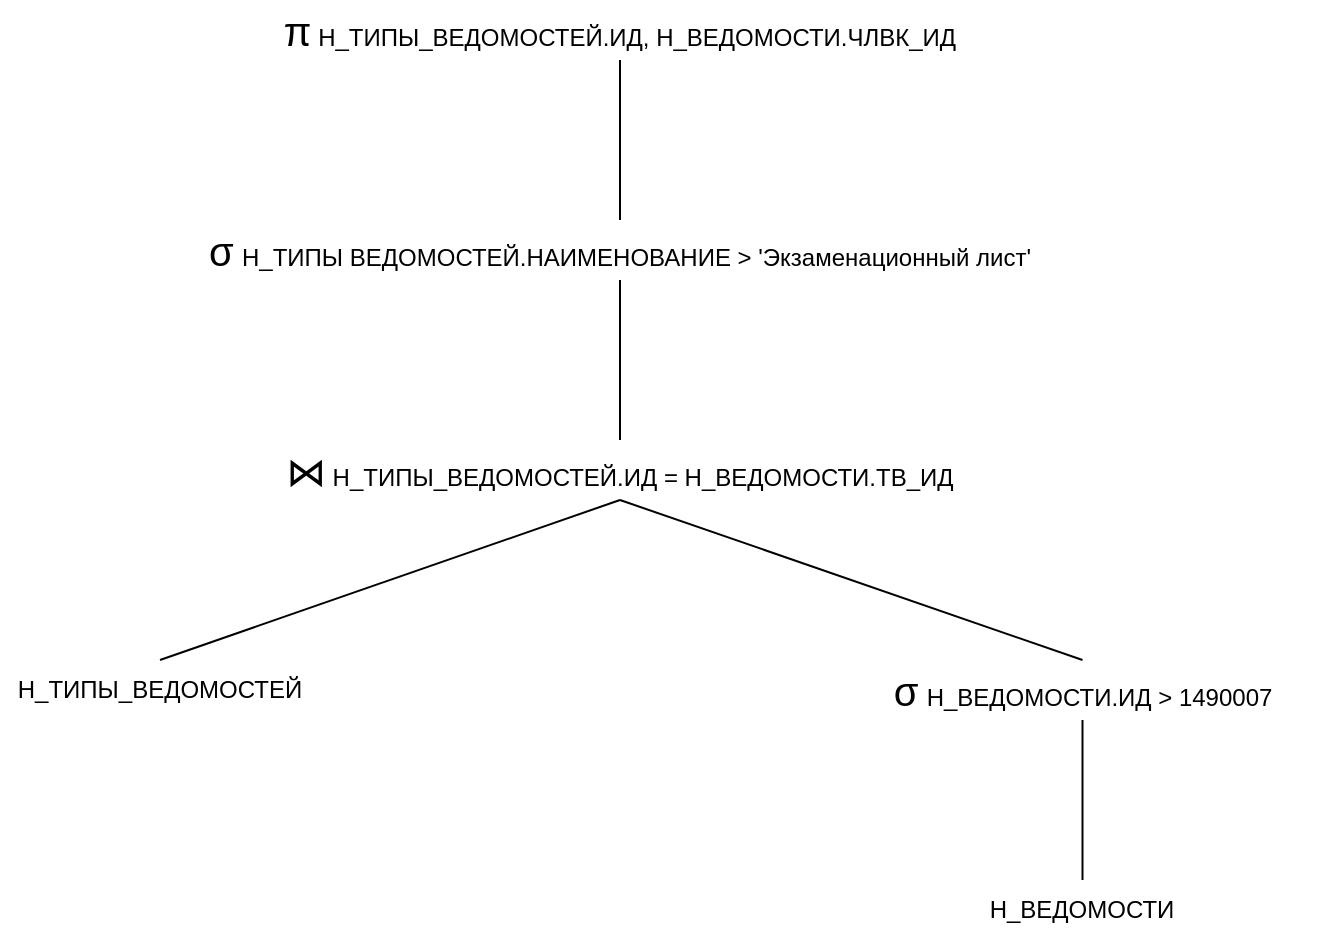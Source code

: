<mxfile version="20.5.3" type="device"><diagram id="T-VDQUwIa16Knm3AfJDq" name="Страница 1"><mxGraphModel dx="1359" dy="742" grid="1" gridSize="10" guides="1" tooltips="1" connect="1" arrows="1" fold="1" page="1" pageScale="1" pageWidth="2339" pageHeight="3300" math="0" shadow="0"><root><mxCell id="0"/><mxCell id="1" parent="0"/><mxCell id="J72nSFRF0fdzY73qMWwC-1" value="Н_ТИПЫ_ВЕДОМОСТЕЙ" style="text;html=1;strokeColor=none;fillColor=none;align=center;verticalAlign=middle;whiteSpace=wrap;rounded=0;fontStyle=0" parent="1" vertex="1"><mxGeometry x="280" y="530" width="160" height="30" as="geometry"/></mxCell><mxCell id="J72nSFRF0fdzY73qMWwC-4" value="&lt;font style=&quot;font-size: 20px;&quot;&gt; ⋈&lt;/font&gt;&lt;font style=&quot;&quot;&gt;&lt;span style=&quot;font-size: 11px;&quot;&gt;&amp;nbsp;&lt;/span&gt;&lt;font style=&quot;font-size: 12px;&quot;&gt;Н_ТИПЫ_ВЕДОМОСТЕЙ.ИД = Н_ВЕДОМОСТИ.ТВ_ИД&lt;/font&gt;&lt;/font&gt;" style="text;html=1;strokeColor=none;fillColor=none;align=center;verticalAlign=middle;whiteSpace=wrap;rounded=0;" parent="1" vertex="1"><mxGeometry x="410" y="420" width="360" height="30" as="geometry"/></mxCell><mxCell id="J72nSFRF0fdzY73qMWwC-8" value="&lt;font style=&quot;font-size: 20px;&quot;&gt;σ&lt;/font&gt;&lt;font style=&quot;font-size: 15px;&quot;&gt; &lt;/font&gt;&lt;font style=&quot;font-size: 12px;&quot;&gt;Н_ТИПЫ ВЕДОМОСТЕЙ.НАИМЕНОВАНИЕ &amp;gt; 'Экзаменационный лист'&lt;/font&gt;" style="text;html=1;strokeColor=none;fillColor=none;align=center;verticalAlign=middle;whiteSpace=wrap;rounded=0;" parent="1" vertex="1"><mxGeometry x="375" y="310" width="430" height="30" as="geometry"/></mxCell><mxCell id="J72nSFRF0fdzY73qMWwC-10" value="&lt;font style=&quot;font-size: 20px;&quot;&gt;σ&lt;/font&gt;&lt;font style=&quot;font-size: 15px;&quot;&gt; &lt;/font&gt;&lt;font style=&quot;font-size: 12px;&quot;&gt;Н_ВЕДОМОСТИ.ИД &amp;gt; 1490007&lt;/font&gt;" style="text;html=1;strokeColor=none;fillColor=none;align=center;verticalAlign=middle;whiteSpace=wrap;rounded=0;" parent="1" vertex="1"><mxGeometry x="703.75" y="530" width="235" height="30" as="geometry"/></mxCell><mxCell id="J72nSFRF0fdzY73qMWwC-13" value="&lt;font style=&quot;font-size: 20px;&quot;&gt;π&lt;/font&gt; &lt;font style=&quot;font-size: 12px;&quot;&gt;Н_ТИПЫ_ВЕДОМОСТЕЙ.ИД, Н_ВЕДОМОСТИ.ЧЛВК_ИД&lt;/font&gt;" style="text;html=1;strokeColor=none;fillColor=none;align=center;verticalAlign=middle;whiteSpace=wrap;rounded=0;fontSize=12;" parent="1" vertex="1"><mxGeometry x="415" y="200" width="350" height="30" as="geometry"/></mxCell><mxCell id="J72nSFRF0fdzY73qMWwC-18" value="" style="endArrow=none;html=1;rounded=0;fontSize=12;entryX=0.5;entryY=1;entryDx=0;entryDy=0;exitX=0.5;exitY=0;exitDx=0;exitDy=0;" parent="1" source="J72nSFRF0fdzY73qMWwC-10" target="J72nSFRF0fdzY73qMWwC-4" edge="1"><mxGeometry width="50" height="50" relative="1" as="geometry"><mxPoint x="520" y="490" as="sourcePoint"/><mxPoint x="570" y="440" as="targetPoint"/></mxGeometry></mxCell><mxCell id="J72nSFRF0fdzY73qMWwC-19" value="" style="endArrow=none;html=1;rounded=0;fontSize=12;entryX=0.5;entryY=1;entryDx=0;entryDy=0;exitX=0.5;exitY=0;exitDx=0;exitDy=0;" parent="1" source="J72nSFRF0fdzY73qMWwC-1" target="J72nSFRF0fdzY73qMWwC-4" edge="1"><mxGeometry width="50" height="50" relative="1" as="geometry"><mxPoint x="365.0" y="530" as="sourcePoint"/><mxPoint x="570" y="440" as="targetPoint"/></mxGeometry></mxCell><mxCell id="J72nSFRF0fdzY73qMWwC-20" value="" style="endArrow=none;html=1;rounded=0;fontSize=12;entryX=0.5;entryY=1;entryDx=0;entryDy=0;exitX=0.5;exitY=0;exitDx=0;exitDy=0;" parent="1" source="J72nSFRF0fdzY73qMWwC-8" target="J72nSFRF0fdzY73qMWwC-13" edge="1"><mxGeometry width="50" height="50" relative="1" as="geometry"><mxPoint x="580" y="270" as="sourcePoint"/><mxPoint x="570" y="370" as="targetPoint"/></mxGeometry></mxCell><mxCell id="i2gZyAA6UP7os4wCXziM-5" value="" style="endArrow=none;html=1;rounded=0;fontSize=12;entryX=0.5;entryY=1;entryDx=0;entryDy=0;exitX=0.5;exitY=0;exitDx=0;exitDy=0;" edge="1" parent="1" source="J72nSFRF0fdzY73qMWwC-4" target="J72nSFRF0fdzY73qMWwC-8"><mxGeometry width="50" height="50" relative="1" as="geometry"><mxPoint x="600" y="320" as="sourcePoint"/><mxPoint x="600" y="240" as="targetPoint"/></mxGeometry></mxCell><mxCell id="J72nSFRF0fdzY73qMWwC-2" value="Н_ВЕДОМОСТИ" style="text;html=1;strokeColor=none;fillColor=none;align=center;verticalAlign=middle;whiteSpace=wrap;rounded=0;fontStyle=0" parent="1" vertex="1"><mxGeometry x="761.25" y="640" width="120" height="30" as="geometry"/></mxCell><mxCell id="i2gZyAA6UP7os4wCXziM-6" value="" style="endArrow=none;html=1;rounded=0;fontSize=20;exitX=0.5;exitY=1;exitDx=0;exitDy=0;entryX=0.5;entryY=0;entryDx=0;entryDy=0;" edge="1" parent="1" source="J72nSFRF0fdzY73qMWwC-10" target="J72nSFRF0fdzY73qMWwC-2"><mxGeometry width="50" height="50" relative="1" as="geometry"><mxPoint x="821.25" y="560" as="sourcePoint"/><mxPoint x="910" y="610" as="targetPoint"/></mxGeometry></mxCell></root></mxGraphModel></diagram></mxfile>